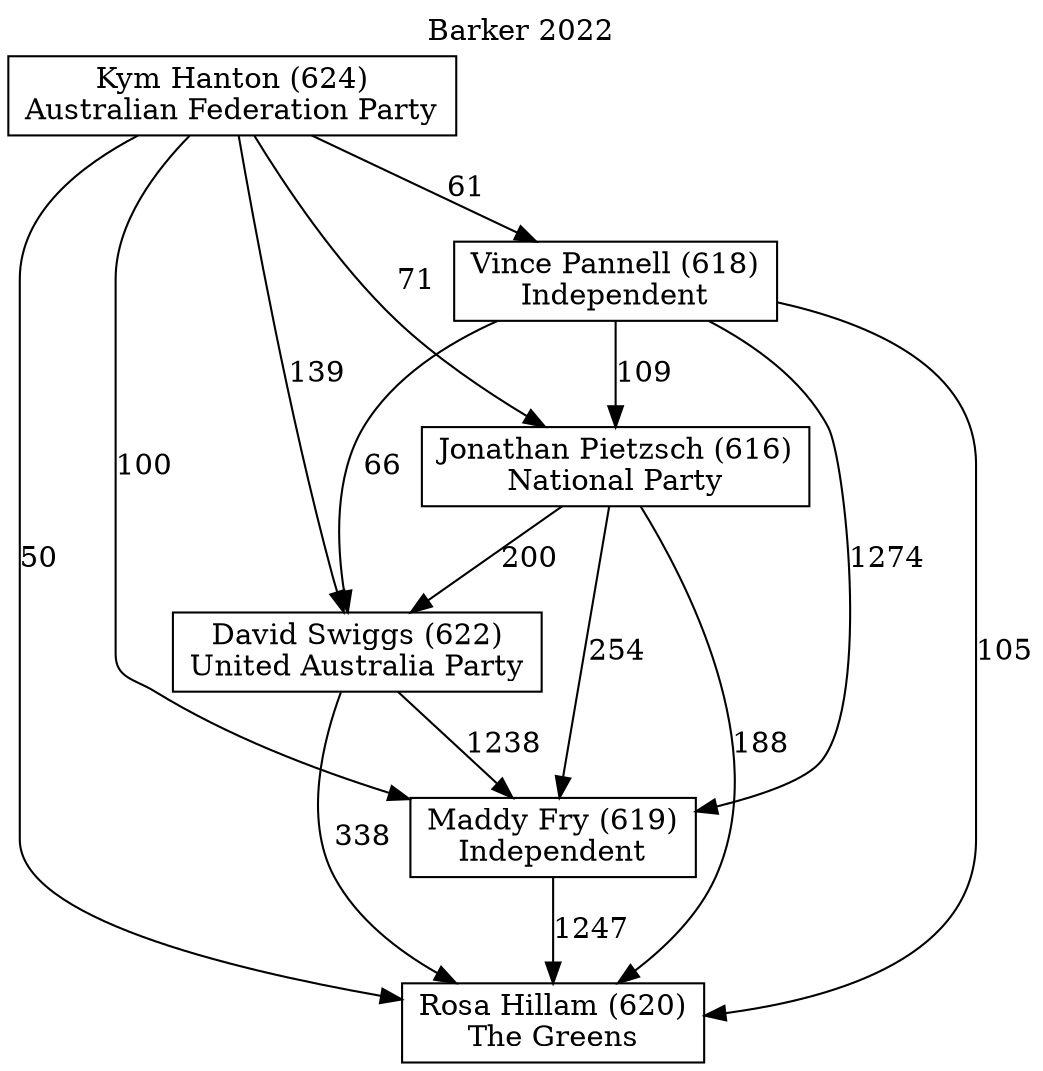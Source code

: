 // House preference flow
digraph "Rosa Hillam (620)_Barker_2022" {
	graph [label="Barker 2022" labelloc=t mclimit=10]
	node [shape=box]
	"Kym Hanton (624)" [label="Kym Hanton (624)
Australian Federation Party"]
	"Vince Pannell (618)" [label="Vince Pannell (618)
Independent"]
	"Jonathan Pietzsch (616)" [label="Jonathan Pietzsch (616)
National Party"]
	"Rosa Hillam (620)" [label="Rosa Hillam (620)
The Greens"]
	"Maddy Fry (619)" [label="Maddy Fry (619)
Independent"]
	"David Swiggs (622)" [label="David Swiggs (622)
United Australia Party"]
	"Vince Pannell (618)" -> "David Swiggs (622)" [label=66]
	"Maddy Fry (619)" -> "Rosa Hillam (620)" [label=1247]
	"Vince Pannell (618)" -> "Rosa Hillam (620)" [label=105]
	"Kym Hanton (624)" -> "David Swiggs (622)" [label=139]
	"Kym Hanton (624)" -> "Vince Pannell (618)" [label=61]
	"Jonathan Pietzsch (616)" -> "David Swiggs (622)" [label=200]
	"Kym Hanton (624)" -> "Rosa Hillam (620)" [label=50]
	"David Swiggs (622)" -> "Rosa Hillam (620)" [label=338]
	"Vince Pannell (618)" -> "Maddy Fry (619)" [label=1274]
	"Vince Pannell (618)" -> "Jonathan Pietzsch (616)" [label=109]
	"David Swiggs (622)" -> "Maddy Fry (619)" [label=1238]
	"Jonathan Pietzsch (616)" -> "Rosa Hillam (620)" [label=188]
	"Kym Hanton (624)" -> "Maddy Fry (619)" [label=100]
	"Kym Hanton (624)" -> "Jonathan Pietzsch (616)" [label=71]
	"Jonathan Pietzsch (616)" -> "Maddy Fry (619)" [label=254]
}
